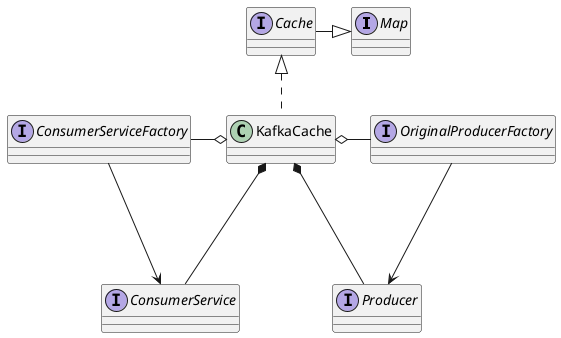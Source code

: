 @startuml

skinparam shadowing false

interface Map
interface Cache
interface ConsumerServiceFactory
interface OriginalProducerFactory
interface ConsumerService
interface Producer

Map <|--left- Cache
Cache <|.. KafkaCache
KafkaCache o--left- ConsumerServiceFactory
KafkaCache o--right- OriginalProducerFactory

ConsumerServiceFactory -down--> ConsumerService
OriginalProducerFactory -down--> Producer

KafkaCache *--down- ConsumerService
KafkaCache *--down- Producer

@enduml